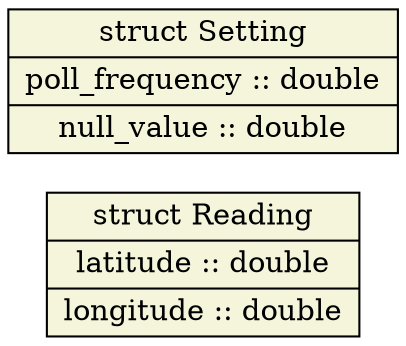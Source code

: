digraph "gps_sensor" {
node [style=filled, shape=record];
edge [arrowsize=0.5];
rankdir=LR
node [fillcolor=beige];
Reading [label="struct Reading|<field_latitude>latitude :: double|<field_longitude>longitude :: double"];
node [fillcolor=beige];
Setting [label="struct Setting|<field_poll_frequency>poll_frequency :: double|<field_null_value>null_value :: double"];
}
